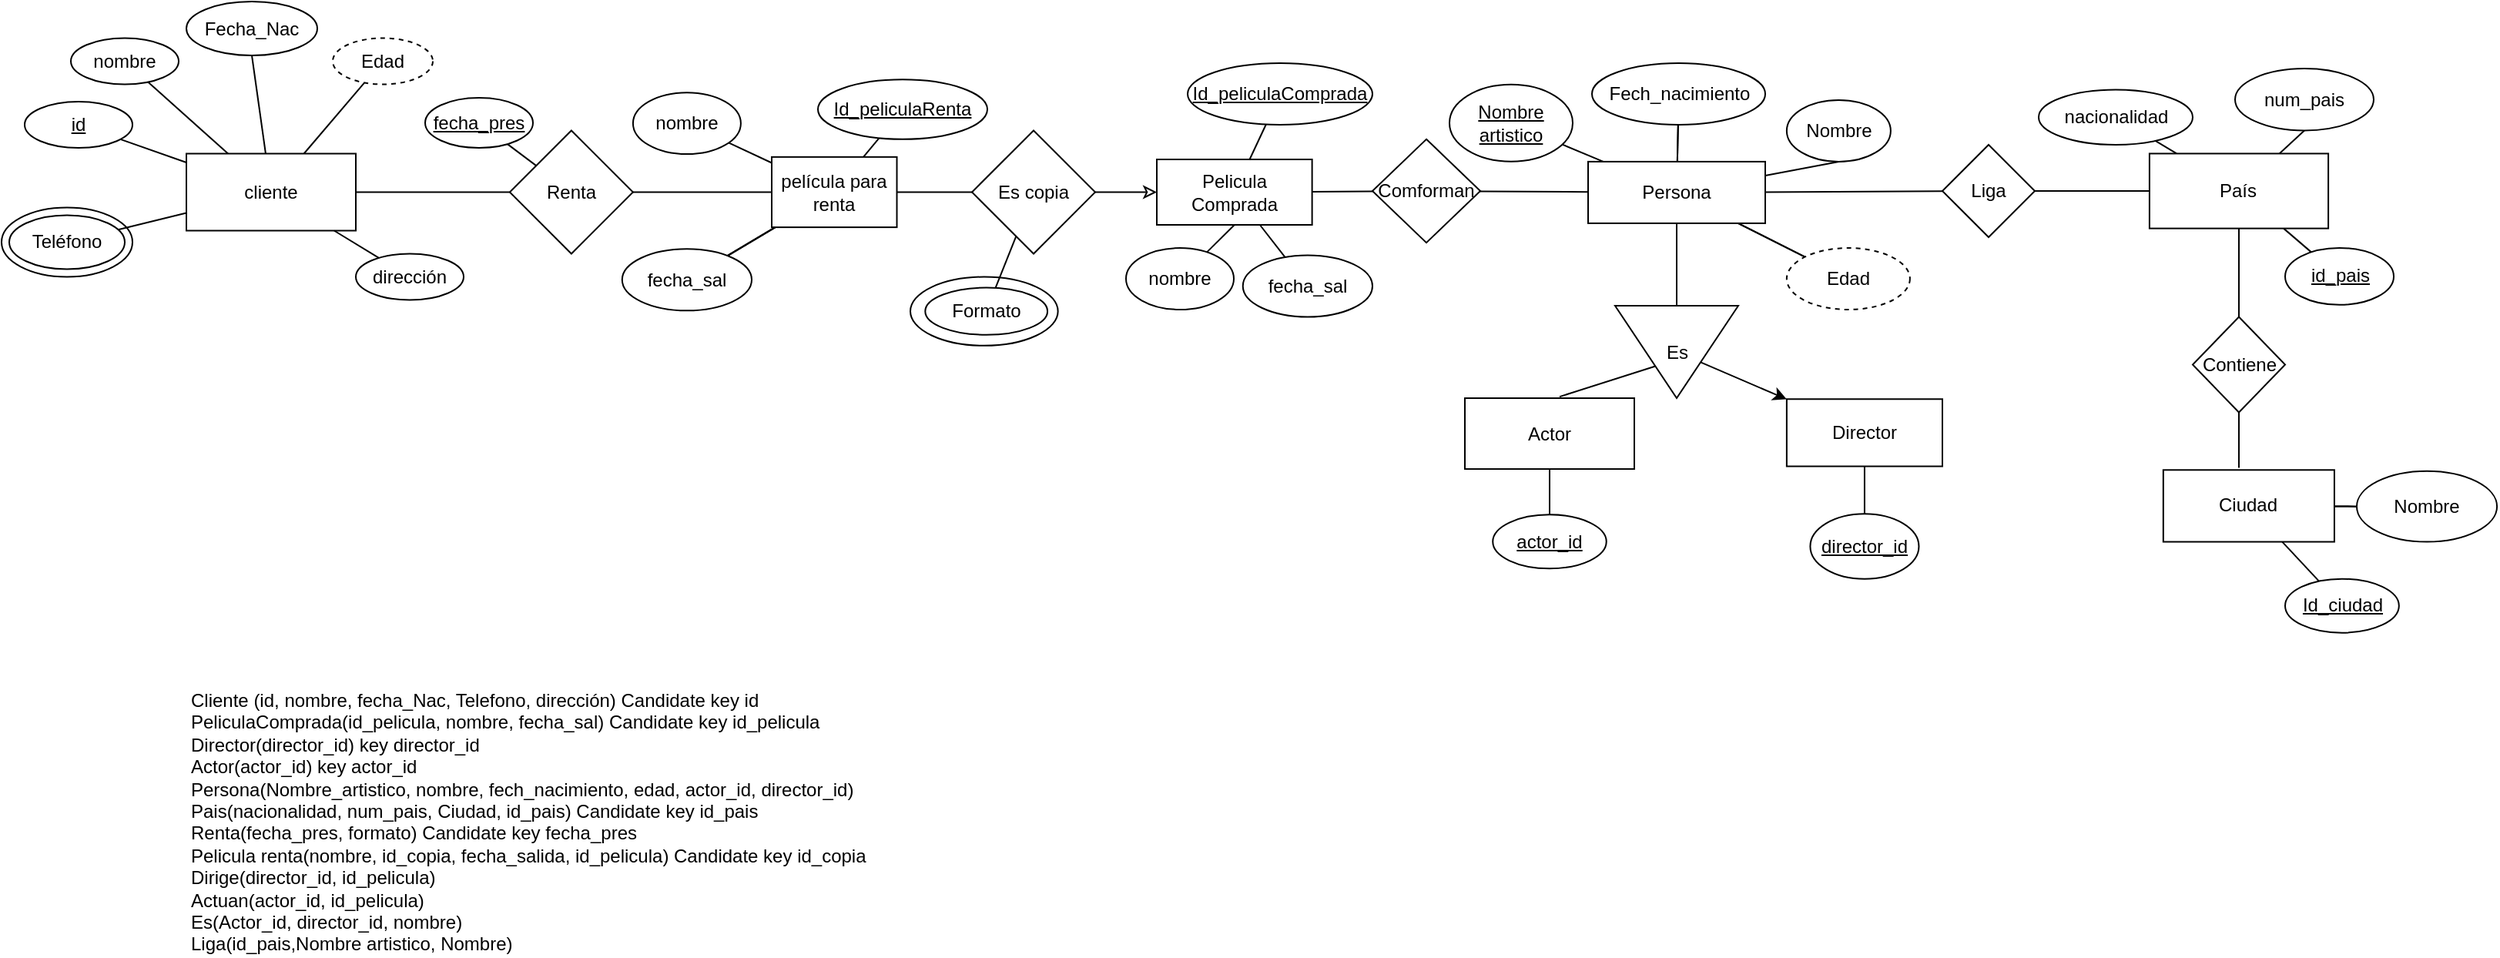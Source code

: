 <mxfile version="17.1.1" type="github">
  <diagram id="XbYHDId6QQW5LhkTKkXW" name="Page-1">
    <mxGraphModel dx="1248" dy="677" grid="1" gridSize="10" guides="1" tooltips="1" connect="1" arrows="1" fold="1" page="1" pageScale="1" pageWidth="1100" pageHeight="850" math="0" shadow="0">
      <root>
        <mxCell id="0" />
        <mxCell id="1" parent="0" />
        <mxCell id="e1TEVOApzdRCWQLMog-f-6" value="" style="ellipse;whiteSpace=wrap;html=1;rounded=0;" parent="1" vertex="1">
          <mxGeometry x="30" y="183.75" width="85" height="45" as="geometry" />
        </mxCell>
        <mxCell id="vQORHYDYE9qXVt88JkUZ-2" value="" style="rounded=0;orthogonalLoop=1;jettySize=auto;html=1;endArrow=none;endFill=0;" parent="1" source="qhwseymHXmRA8twH0Vjl-1" target="vQORHYDYE9qXVt88JkUZ-1" edge="1">
          <mxGeometry relative="1" as="geometry" />
        </mxCell>
        <mxCell id="e1TEVOApzdRCWQLMog-f-5" value="" style="edgeStyle=none;rounded=0;orthogonalLoop=1;jettySize=auto;html=1;endArrow=none;endFill=0;" parent="1" source="qhwseymHXmRA8twH0Vjl-1" target="e1TEVOApzdRCWQLMog-f-4" edge="1">
          <mxGeometry relative="1" as="geometry" />
        </mxCell>
        <mxCell id="e1TEVOApzdRCWQLMog-f-9" value="" style="edgeStyle=none;rounded=0;orthogonalLoop=1;jettySize=auto;html=1;endArrow=none;endFill=0;entryX=0.5;entryY=1;entryDx=0;entryDy=0;" parent="1" source="qhwseymHXmRA8twH0Vjl-1" target="e1TEVOApzdRCWQLMog-f-8" edge="1">
          <mxGeometry relative="1" as="geometry">
            <mxPoint x="194.407" y="80.292" as="targetPoint" />
          </mxGeometry>
        </mxCell>
        <mxCell id="e1TEVOApzdRCWQLMog-f-16" value="" style="edgeStyle=none;rounded=0;orthogonalLoop=1;jettySize=auto;html=1;endArrow=none;endFill=0;" parent="1" source="qhwseymHXmRA8twH0Vjl-1" target="e1TEVOApzdRCWQLMog-f-15" edge="1">
          <mxGeometry relative="1" as="geometry" />
        </mxCell>
        <mxCell id="e1TEVOApzdRCWQLMog-f-21" value="" style="edgeStyle=none;rounded=0;orthogonalLoop=1;jettySize=auto;html=1;endArrow=none;endFill=0;" parent="1" source="qhwseymHXmRA8twH0Vjl-1" target="e1TEVOApzdRCWQLMog-f-20" edge="1">
          <mxGeometry relative="1" as="geometry" />
        </mxCell>
        <mxCell id="qhwseymHXmRA8twH0Vjl-1" value="cliente" style="rounded=0;whiteSpace=wrap;html=1;" parent="1" vertex="1">
          <mxGeometry x="150" y="148.75" width="110" height="50" as="geometry" />
        </mxCell>
        <mxCell id="vQORHYDYE9qXVt88JkUZ-1" value="&lt;u&gt;id&lt;/u&gt;" style="ellipse;whiteSpace=wrap;html=1;rounded=0;" parent="1" vertex="1">
          <mxGeometry x="45" y="115" width="70" height="30" as="geometry" />
        </mxCell>
        <mxCell id="YXDesHnkqgXv9jODjz7c-2" value="" style="edgeStyle=none;rounded=0;orthogonalLoop=1;jettySize=auto;html=1;endArrow=none;endFill=0;" parent="1" source="YXDesHnkqgXv9jODjz7c-1" target="qhwseymHXmRA8twH0Vjl-1" edge="1">
          <mxGeometry relative="1" as="geometry" />
        </mxCell>
        <mxCell id="YXDesHnkqgXv9jODjz7c-1" value="nombre&lt;br&gt;" style="ellipse;whiteSpace=wrap;html=1;rounded=0;" parent="1" vertex="1">
          <mxGeometry x="75" y="73.75" width="70" height="30" as="geometry" />
        </mxCell>
        <mxCell id="e1TEVOApzdRCWQLMog-f-40" value="" style="edgeStyle=none;rounded=0;orthogonalLoop=1;jettySize=auto;html=1;endArrow=none;endFill=0;" parent="1" source="YXDesHnkqgXv9jODjz7c-3" target="qhwseymHXmRA8twH0Vjl-1" edge="1">
          <mxGeometry relative="1" as="geometry" />
        </mxCell>
        <mxCell id="YXDesHnkqgXv9jODjz7c-3" value="dirección" style="ellipse;whiteSpace=wrap;html=1;rounded=0;" parent="1" vertex="1">
          <mxGeometry x="260" y="213.75" width="70" height="30" as="geometry" />
        </mxCell>
        <mxCell id="e1TEVOApzdRCWQLMog-f-4" value="Teléfono" style="ellipse;whiteSpace=wrap;html=1;rounded=0;" parent="1" vertex="1">
          <mxGeometry x="35" y="188.75" width="75" height="35" as="geometry" />
        </mxCell>
        <mxCell id="e1TEVOApzdRCWQLMog-f-8" value="Fecha_Nac" style="ellipse;whiteSpace=wrap;html=1;rounded=0;" parent="1" vertex="1">
          <mxGeometry x="150" y="50" width="85" height="35" as="geometry" />
        </mxCell>
        <mxCell id="e1TEVOApzdRCWQLMog-f-15" value="Edad" style="ellipse;whiteSpace=wrap;html=1;rounded=0;dashed=1;" parent="1" vertex="1">
          <mxGeometry x="245" y="73.75" width="65" height="30" as="geometry" />
        </mxCell>
        <mxCell id="e1TEVOApzdRCWQLMog-f-24" value="" style="edgeStyle=none;rounded=0;orthogonalLoop=1;jettySize=auto;html=1;endArrow=none;endFill=0;" parent="1" source="e1TEVOApzdRCWQLMog-f-20" target="e1TEVOApzdRCWQLMog-f-23" edge="1">
          <mxGeometry relative="1" as="geometry" />
        </mxCell>
        <mxCell id="avucB0VCaXHulsLbvV53-36" value="" style="edgeStyle=none;rounded=0;orthogonalLoop=1;jettySize=auto;html=1;endArrow=none;endFill=0;" parent="1" source="e1TEVOApzdRCWQLMog-f-20" target="e1TEVOApzdRCWQLMog-f-132" edge="1">
          <mxGeometry relative="1" as="geometry" />
        </mxCell>
        <mxCell id="e1TEVOApzdRCWQLMog-f-20" value="Renta" style="rhombus;whiteSpace=wrap;html=1;rounded=0;" parent="1" vertex="1">
          <mxGeometry x="359.95" y="133.74" width="80" height="80" as="geometry" />
        </mxCell>
        <mxCell id="e1TEVOApzdRCWQLMog-f-23" value="&lt;u&gt;fecha_pres&lt;/u&gt;" style="ellipse;whiteSpace=wrap;html=1;rounded=0;" parent="1" vertex="1">
          <mxGeometry x="305" y="112.5" width="70" height="32.5" as="geometry" />
        </mxCell>
        <mxCell id="e1TEVOApzdRCWQLMog-f-62" value="" style="edgeStyle=none;rounded=0;orthogonalLoop=1;jettySize=auto;html=1;endArrow=none;endFill=0;exitX=0.559;exitY=-0.021;exitDx=0;exitDy=0;exitPerimeter=0;" parent="1" source="e1TEVOApzdRCWQLMog-f-33" edge="1">
          <mxGeometry relative="1" as="geometry">
            <mxPoint x="1060" y="314.14" as="sourcePoint" />
            <mxPoint x="1110" y="284.76" as="targetPoint" />
          </mxGeometry>
        </mxCell>
        <mxCell id="e1TEVOApzdRCWQLMog-f-33" value="Actor" style="whiteSpace=wrap;html=1;rounded=0;" parent="1" vertex="1">
          <mxGeometry x="980" y="307.51" width="110" height="46.01" as="geometry" />
        </mxCell>
        <mxCell id="avucB0VCaXHulsLbvV53-26" value="" style="edgeStyle=none;rounded=0;orthogonalLoop=1;jettySize=auto;html=1;endArrow=none;endFill=0;startArrow=classic;startFill=1;" parent="1" source="e1TEVOApzdRCWQLMog-f-45" target="e1TEVOApzdRCWQLMog-f-61" edge="1">
          <mxGeometry relative="1" as="geometry" />
        </mxCell>
        <mxCell id="e1TEVOApzdRCWQLMog-f-45" value="Director" style="whiteSpace=wrap;html=1;rounded=0;" parent="1" vertex="1">
          <mxGeometry x="1188.94" y="308.13" width="101.06" height="43.64" as="geometry" />
        </mxCell>
        <mxCell id="avucB0VCaXHulsLbvV53-25" value="" style="edgeStyle=none;rounded=0;orthogonalLoop=1;jettySize=auto;html=1;endArrow=none;endFill=0;startArrow=none;" parent="1" source="e1TEVOApzdRCWQLMog-f-66" target="e1TEVOApzdRCWQLMog-f-98" edge="1">
          <mxGeometry relative="1" as="geometry" />
        </mxCell>
        <mxCell id="e1TEVOApzdRCWQLMog-f-61" value="Es" style="triangle;whiteSpace=wrap;html=1;rounded=0;direction=south;horizontal=1;" parent="1" vertex="1">
          <mxGeometry x="1077.5" y="247.51" width="80" height="60" as="geometry" />
        </mxCell>
        <mxCell id="e1TEVOApzdRCWQLMog-f-97" value="" style="edgeStyle=none;rounded=0;orthogonalLoop=1;jettySize=auto;html=1;endArrow=none;endFill=0;entryX=0.5;entryY=1;entryDx=0;entryDy=0;" parent="1" source="e1TEVOApzdRCWQLMog-f-66" target="e1TEVOApzdRCWQLMog-f-96" edge="1">
          <mxGeometry relative="1" as="geometry">
            <mxPoint x="1202.234" y="159.532" as="targetPoint" />
          </mxGeometry>
        </mxCell>
        <mxCell id="e1TEVOApzdRCWQLMog-f-99" value="" style="edgeStyle=none;rounded=0;orthogonalLoop=1;jettySize=auto;html=1;endArrow=none;endFill=0;" parent="1" source="e1TEVOApzdRCWQLMog-f-66" target="e1TEVOApzdRCWQLMog-f-98" edge="1">
          <mxGeometry relative="1" as="geometry" />
        </mxCell>
        <mxCell id="e1TEVOApzdRCWQLMog-f-101" value="" style="edgeStyle=none;rounded=0;orthogonalLoop=1;jettySize=auto;html=1;endArrow=none;endFill=0;" parent="1" source="e1TEVOApzdRCWQLMog-f-66" target="e1TEVOApzdRCWQLMog-f-100" edge="1">
          <mxGeometry relative="1" as="geometry" />
        </mxCell>
        <mxCell id="e1TEVOApzdRCWQLMog-f-157" value="" style="edgeStyle=none;rounded=0;orthogonalLoop=1;jettySize=auto;html=1;startArrow=none;startFill=0;endArrow=none;endFill=0;" parent="1" source="e1TEVOApzdRCWQLMog-f-66" target="e1TEVOApzdRCWQLMog-f-100" edge="1">
          <mxGeometry relative="1" as="geometry" />
        </mxCell>
        <mxCell id="avucB0VCaXHulsLbvV53-32" value="" style="edgeStyle=none;rounded=0;orthogonalLoop=1;jettySize=auto;html=1;endArrow=none;endFill=0;" parent="1" source="e1TEVOApzdRCWQLMog-f-66" target="e1TEVOApzdRCWQLMog-f-71" edge="1">
          <mxGeometry relative="1" as="geometry" />
        </mxCell>
        <mxCell id="e1TEVOApzdRCWQLMog-f-68" style="edgeStyle=none;rounded=0;orthogonalLoop=1;jettySize=auto;html=1;exitX=0.5;exitY=1;exitDx=0;exitDy=0;endArrow=none;endFill=0;" parent="1" edge="1">
          <mxGeometry relative="1" as="geometry">
            <mxPoint x="684.19" y="350" as="sourcePoint" />
            <mxPoint x="684.19" y="350" as="targetPoint" />
          </mxGeometry>
        </mxCell>
        <mxCell id="e1TEVOApzdRCWQLMog-f-71" value="Liga" style="rhombus;whiteSpace=wrap;html=1;rounded=0;" parent="1" vertex="1">
          <mxGeometry x="1290" y="143.01" width="60" height="60" as="geometry" />
        </mxCell>
        <mxCell id="e1TEVOApzdRCWQLMog-f-75" style="edgeStyle=none;rounded=0;orthogonalLoop=1;jettySize=auto;html=1;exitX=0.5;exitY=1;exitDx=0;exitDy=0;endArrow=none;endFill=0;" parent="1" edge="1">
          <mxGeometry relative="1" as="geometry">
            <mxPoint x="724.075" y="631.44" as="sourcePoint" />
            <mxPoint x="724.075" y="631.44" as="targetPoint" />
          </mxGeometry>
        </mxCell>
        <mxCell id="e1TEVOApzdRCWQLMog-f-76" style="edgeStyle=none;rounded=0;orthogonalLoop=1;jettySize=auto;html=1;exitX=0.5;exitY=1;exitDx=0;exitDy=0;endArrow=none;endFill=0;" parent="1" edge="1">
          <mxGeometry relative="1" as="geometry">
            <mxPoint x="724.075" y="631.44" as="sourcePoint" />
            <mxPoint x="724.075" y="631.44" as="targetPoint" />
          </mxGeometry>
        </mxCell>
        <mxCell id="e1TEVOApzdRCWQLMog-f-77" style="edgeStyle=none;rounded=0;orthogonalLoop=1;jettySize=auto;html=1;exitX=0.5;exitY=1;exitDx=0;exitDy=0;endArrow=none;endFill=0;" parent="1" edge="1">
          <mxGeometry relative="1" as="geometry">
            <mxPoint x="682.445" y="630.87" as="sourcePoint" />
            <mxPoint x="682.445" y="630.87" as="targetPoint" />
          </mxGeometry>
        </mxCell>
        <mxCell id="e1TEVOApzdRCWQLMog-f-120" value="" style="edgeStyle=none;rounded=0;orthogonalLoop=1;jettySize=auto;html=1;endArrow=none;endFill=0;" parent="1" source="e1TEVOApzdRCWQLMog-f-81" target="e1TEVOApzdRCWQLMog-f-82" edge="1">
          <mxGeometry relative="1" as="geometry" />
        </mxCell>
        <mxCell id="e1TEVOApzdRCWQLMog-f-124" value="" style="edgeStyle=none;rounded=0;orthogonalLoop=1;jettySize=auto;html=1;endArrow=none;endFill=0;" parent="1" source="e1TEVOApzdRCWQLMog-f-81" target="e1TEVOApzdRCWQLMog-f-71" edge="1">
          <mxGeometry relative="1" as="geometry" />
        </mxCell>
        <mxCell id="avucB0VCaXHulsLbvV53-6" value="" style="rounded=0;orthogonalLoop=1;jettySize=auto;html=1;endArrow=none;endFill=0;" parent="1" source="e1TEVOApzdRCWQLMog-f-81" target="avucB0VCaXHulsLbvV53-5" edge="1">
          <mxGeometry relative="1" as="geometry" />
        </mxCell>
        <mxCell id="e1TEVOApzdRCWQLMog-f-81" value="País" style="rounded=0;whiteSpace=wrap;html=1;" parent="1" vertex="1">
          <mxGeometry x="1424.45" y="148.72" width="116.1" height="48.59" as="geometry" />
        </mxCell>
        <mxCell id="e1TEVOApzdRCWQLMog-f-82" value="nacionalidad" style="ellipse;whiteSpace=wrap;html=1;rounded=0;" parent="1" vertex="1">
          <mxGeometry x="1352.5" y="107.24" width="100" height="35.77" as="geometry" />
        </mxCell>
        <mxCell id="avucB0VCaXHulsLbvV53-35" value="" style="edgeStyle=none;rounded=0;orthogonalLoop=1;jettySize=auto;html=1;endArrow=none;endFill=0;exitX=0.5;exitY=1;exitDx=0;exitDy=0;" parent="1" target="e1TEVOApzdRCWQLMog-f-81" edge="1" source="e1TEVOApzdRCWQLMog-f-83">
          <mxGeometry relative="1" as="geometry">
            <mxPoint x="1520.283" y="135.801" as="sourcePoint" />
          </mxGeometry>
        </mxCell>
        <mxCell id="e1TEVOApzdRCWQLMog-f-83" value="num_pais" style="ellipse;whiteSpace=wrap;html=1;rounded=0;" parent="1" vertex="1">
          <mxGeometry x="1480" y="93.51" width="90" height="40.23" as="geometry" />
        </mxCell>
        <mxCell id="e1TEVOApzdRCWQLMog-f-125" style="edgeStyle=none;rounded=0;orthogonalLoop=1;jettySize=auto;html=1;entryX=0.75;entryY=1;entryDx=0;entryDy=0;endArrow=none;endFill=0;" parent="1" source="e1TEVOApzdRCWQLMog-f-89" target="e1TEVOApzdRCWQLMog-f-81" edge="1">
          <mxGeometry relative="1" as="geometry">
            <mxPoint x="1544.195" y="208.51" as="sourcePoint" />
          </mxGeometry>
        </mxCell>
        <mxCell id="e1TEVOApzdRCWQLMog-f-89" value="&lt;u&gt;id_pais&lt;/u&gt;" style="ellipse;whiteSpace=wrap;html=1;rounded=0;" parent="1" vertex="1">
          <mxGeometry x="1512.5" y="210.0" width="70.53" height="36.91" as="geometry" />
        </mxCell>
        <mxCell id="e1TEVOApzdRCWQLMog-f-92" style="edgeStyle=none;rounded=0;orthogonalLoop=1;jettySize=auto;html=1;exitX=0.5;exitY=1;exitDx=0;exitDy=0;endArrow=none;endFill=0;" parent="1" edge="1">
          <mxGeometry relative="1" as="geometry">
            <mxPoint x="1267.94" y="311.96" as="sourcePoint" />
            <mxPoint x="1267.94" y="311.96" as="targetPoint" />
          </mxGeometry>
        </mxCell>
        <mxCell id="e1TEVOApzdRCWQLMog-f-96" value="Nombre" style="ellipse;whiteSpace=wrap;html=1;rounded=0;" parent="1" vertex="1">
          <mxGeometry x="1188.94" y="113.96" width="67.5" height="40" as="geometry" />
        </mxCell>
        <mxCell id="e1TEVOApzdRCWQLMog-f-98" value="Fech_nacimiento" style="ellipse;whiteSpace=wrap;html=1;rounded=0;" parent="1" vertex="1">
          <mxGeometry x="1062.5" y="90.0" width="112.5" height="40" as="geometry" />
        </mxCell>
        <mxCell id="e1TEVOApzdRCWQLMog-f-100" value="Edad" style="ellipse;whiteSpace=wrap;html=1;rounded=0;dashed=1;" parent="1" vertex="1">
          <mxGeometry x="1188.94" y="210.0" width="80" height="40" as="geometry" />
        </mxCell>
        <mxCell id="e1TEVOApzdRCWQLMog-f-103" style="edgeStyle=none;rounded=0;orthogonalLoop=1;jettySize=auto;html=1;exitX=0;exitY=0.5;exitDx=0;exitDy=0;endArrow=none;endFill=0;" parent="1" source="e1TEVOApzdRCWQLMog-f-66" target="e1TEVOApzdRCWQLMog-f-66" edge="1">
          <mxGeometry relative="1" as="geometry" />
        </mxCell>
        <mxCell id="e1TEVOApzdRCWQLMog-f-104" style="edgeStyle=none;rounded=0;orthogonalLoop=1;jettySize=auto;html=1;exitX=0.75;exitY=0;exitDx=0;exitDy=0;endArrow=none;endFill=0;" parent="1" source="e1TEVOApzdRCWQLMog-f-66" target="e1TEVOApzdRCWQLMog-f-66" edge="1">
          <mxGeometry relative="1" as="geometry" />
        </mxCell>
        <mxCell id="e1TEVOApzdRCWQLMog-f-106" value="" style="edgeStyle=none;rounded=0;orthogonalLoop=1;jettySize=auto;html=1;endArrow=none;endFill=0;" parent="1" source="e1TEVOApzdRCWQLMog-f-105" target="e1TEVOApzdRCWQLMog-f-66" edge="1">
          <mxGeometry relative="1" as="geometry" />
        </mxCell>
        <mxCell id="e1TEVOApzdRCWQLMog-f-105" value="&lt;u&gt;Nombre artistico&lt;/u&gt;" style="ellipse;whiteSpace=wrap;html=1;rounded=0;align=center;" parent="1" vertex="1">
          <mxGeometry x="970" y="103.84" width="80" height="50" as="geometry" />
        </mxCell>
        <mxCell id="e1TEVOApzdRCWQLMog-f-139" value="" style="edgeStyle=none;rounded=0;orthogonalLoop=1;jettySize=auto;html=1;endArrow=none;endFill=0;" parent="1" source="e1TEVOApzdRCWQLMog-f-132" target="e1TEVOApzdRCWQLMog-f-138" edge="1">
          <mxGeometry relative="1" as="geometry" />
        </mxCell>
        <mxCell id="e1TEVOApzdRCWQLMog-f-140" value="" style="edgeStyle=none;rounded=0;orthogonalLoop=1;jettySize=auto;html=1;endArrow=none;endFill=0;" parent="1" source="e1TEVOApzdRCWQLMog-f-132" target="e1TEVOApzdRCWQLMog-f-138" edge="1">
          <mxGeometry relative="1" as="geometry" />
        </mxCell>
        <mxCell id="e1TEVOApzdRCWQLMog-f-143" value="" style="edgeStyle=none;rounded=0;orthogonalLoop=1;jettySize=auto;html=1;endArrow=none;endFill=0;" parent="1" source="e1TEVOApzdRCWQLMog-f-132" target="e1TEVOApzdRCWQLMog-f-142" edge="1">
          <mxGeometry relative="1" as="geometry" />
        </mxCell>
        <mxCell id="KeWiGIRZNDUcGX5Lr0Es-74" value="" style="edgeStyle=none;rounded=0;orthogonalLoop=1;jettySize=auto;html=1;endArrow=none;endFill=0;" parent="1" source="e1TEVOApzdRCWQLMog-f-132" target="KeWiGIRZNDUcGX5Lr0Es-73" edge="1">
          <mxGeometry relative="1" as="geometry" />
        </mxCell>
        <mxCell id="IDhsBv1kv3w5sqmUTl4b-9" value="" style="edgeStyle=none;rounded=0;orthogonalLoop=1;jettySize=auto;html=1;endArrow=none;endFill=0;" edge="1" parent="1" source="e1TEVOApzdRCWQLMog-f-132" target="IDhsBv1kv3w5sqmUTl4b-8">
          <mxGeometry relative="1" as="geometry" />
        </mxCell>
        <mxCell id="e1TEVOApzdRCWQLMog-f-132" value="película para renta" style="whiteSpace=wrap;html=1;rounded=0;" parent="1" vertex="1">
          <mxGeometry x="530" y="150.93" width="81.25" height="45.63" as="geometry" />
        </mxCell>
        <mxCell id="e1TEVOApzdRCWQLMog-f-141" value="" style="edgeStyle=none;rounded=0;orthogonalLoop=1;jettySize=auto;html=1;endArrow=none;endFill=0;" parent="1" source="e1TEVOApzdRCWQLMog-f-138" target="e1TEVOApzdRCWQLMog-f-132" edge="1">
          <mxGeometry relative="1" as="geometry" />
        </mxCell>
        <mxCell id="e1TEVOApzdRCWQLMog-f-138" value="fecha_sal" style="ellipse;whiteSpace=wrap;html=1;rounded=0;" parent="1" vertex="1">
          <mxGeometry x="432.89" y="210.65" width="84.13" height="40" as="geometry" />
        </mxCell>
        <mxCell id="e1TEVOApzdRCWQLMog-f-142" value="nombre" style="ellipse;whiteSpace=wrap;html=1;rounded=0;" parent="1" vertex="1">
          <mxGeometry x="439.95" y="109.07" width="70" height="39.99" as="geometry" />
        </mxCell>
        <mxCell id="avucB0VCaXHulsLbvV53-39" value="" style="edgeStyle=none;rounded=0;orthogonalLoop=1;jettySize=auto;html=1;endArrow=none;endFill=0;" parent="1" source="KeWiGIRZNDUcGX5Lr0Es-64" target="e1TEVOApzdRCWQLMog-f-33" edge="1">
          <mxGeometry relative="1" as="geometry" />
        </mxCell>
        <mxCell id="KeWiGIRZNDUcGX5Lr0Es-64" value="&lt;u&gt;actor_id&lt;/u&gt;" style="ellipse;whiteSpace=wrap;html=1;rounded=0;" parent="1" vertex="1">
          <mxGeometry x="998.12" y="383.15" width="73.75" height="35" as="geometry" />
        </mxCell>
        <mxCell id="avucB0VCaXHulsLbvV53-27" value="" style="edgeStyle=none;rounded=0;orthogonalLoop=1;jettySize=auto;html=1;endArrow=none;endFill=0;" parent="1" source="KeWiGIRZNDUcGX5Lr0Es-66" target="e1TEVOApzdRCWQLMog-f-45" edge="1">
          <mxGeometry relative="1" as="geometry" />
        </mxCell>
        <mxCell id="KeWiGIRZNDUcGX5Lr0Es-66" value="&lt;u&gt;director_id&lt;/u&gt;" style="ellipse;whiteSpace=wrap;html=1;rounded=0;" parent="1" vertex="1">
          <mxGeometry x="1204.21" y="382.59" width="70.53" height="42.25" as="geometry" />
        </mxCell>
        <mxCell id="KeWiGIRZNDUcGX5Lr0Es-73" value="&lt;u&gt;Id_peliculaRenta&lt;/u&gt;" style="ellipse;whiteSpace=wrap;html=1;rounded=0;" parent="1" vertex="1">
          <mxGeometry x="560" y="100.67" width="110" height="38.75" as="geometry" />
        </mxCell>
        <mxCell id="KeWiGIRZNDUcGX5Lr0Es-76" style="edgeStyle=none;rounded=0;orthogonalLoop=1;jettySize=auto;html=1;exitX=0.5;exitY=0;exitDx=0;exitDy=0;endArrow=none;endFill=0;" parent="1" source="YXDesHnkqgXv9jODjz7c-3" target="YXDesHnkqgXv9jODjz7c-3" edge="1">
          <mxGeometry relative="1" as="geometry" />
        </mxCell>
        <mxCell id="KeWiGIRZNDUcGX5Lr0Es-199" value="Cliente (id, nombre, fecha_Nac, Telefono, dirección) Candidate key id&lt;br&gt;PeliculaComprada(id_pelicula, nombre, fecha_sal) Candidate key id_pelicula&lt;br&gt;Director(director_id) key director_id&lt;br&gt;Actor(actor_id) key actor_id&lt;br&gt;Persona(Nombre_artistico, nombre, fech_nacimiento, edad, actor_id, director_id)&amp;nbsp;&lt;br&gt;Pais(nacionalidad, num_pais, Ciudad, id_pais) Candidate key id_pais&lt;br&gt;Renta(fecha_pres, formato) Candidate key fecha_pres&lt;br&gt;Pelicula renta(nombre, id_copia, fecha_salida, id_pelicula) Candidate key id_copia&lt;br&gt;Dirige(director_id, id_pelicula)&lt;br&gt;Actuan(actor_id, id_pelicula)&lt;br&gt;Es(Actor_id, director_id, nombre)&lt;br&gt;Liga(id_pais,Nombre artistico, Nombre)" style="text;whiteSpace=wrap;html=1;" parent="1" vertex="1">
          <mxGeometry x="151.25" y="490" width="460" height="180" as="geometry" />
        </mxCell>
        <mxCell id="avucB0VCaXHulsLbvV53-10" value="" style="edgeStyle=none;rounded=0;orthogonalLoop=1;jettySize=auto;html=1;endArrow=none;endFill=0;" parent="1" source="avucB0VCaXHulsLbvV53-5" edge="1">
          <mxGeometry relative="1" as="geometry">
            <mxPoint x="1482.5" y="352.77" as="targetPoint" />
          </mxGeometry>
        </mxCell>
        <mxCell id="avucB0VCaXHulsLbvV53-5" value="Contiene" style="rhombus;whiteSpace=wrap;html=1;rounded=0;" parent="1" vertex="1">
          <mxGeometry x="1452.5" y="254.72" width="60" height="62.04" as="geometry" />
        </mxCell>
        <mxCell id="IDhsBv1kv3w5sqmUTl4b-25" value="" style="edgeStyle=none;rounded=0;orthogonalLoop=1;jettySize=auto;html=1;startArrow=none;startFill=0;endArrow=none;endFill=0;" edge="1" parent="1" source="avucB0VCaXHulsLbvV53-9" target="IDhsBv1kv3w5sqmUTl4b-24">
          <mxGeometry relative="1" as="geometry" />
        </mxCell>
        <mxCell id="IDhsBv1kv3w5sqmUTl4b-26" value="" style="edgeStyle=none;rounded=0;orthogonalLoop=1;jettySize=auto;html=1;startArrow=none;startFill=0;endArrow=none;endFill=0;" edge="1" parent="1" source="avucB0VCaXHulsLbvV53-9" target="IDhsBv1kv3w5sqmUTl4b-24">
          <mxGeometry relative="1" as="geometry" />
        </mxCell>
        <mxCell id="IDhsBv1kv3w5sqmUTl4b-28" value="" style="edgeStyle=none;rounded=0;orthogonalLoop=1;jettySize=auto;html=1;startArrow=none;startFill=0;endArrow=none;endFill=0;" edge="1" parent="1" source="avucB0VCaXHulsLbvV53-9" target="IDhsBv1kv3w5sqmUTl4b-27">
          <mxGeometry relative="1" as="geometry" />
        </mxCell>
        <mxCell id="avucB0VCaXHulsLbvV53-9" value="Ciudad" style="whiteSpace=wrap;html=1;rounded=0;" parent="1" vertex="1">
          <mxGeometry x="1433.41" y="354.14" width="111.06" height="46.64" as="geometry" />
        </mxCell>
        <mxCell id="avucB0VCaXHulsLbvV53-21" value="" style="edgeStyle=none;rounded=0;orthogonalLoop=1;jettySize=auto;html=1;endArrow=none;endFill=0;" parent="1" source="avucB0VCaXHulsLbvV53-19" target="e1TEVOApzdRCWQLMog-f-66" edge="1">
          <mxGeometry relative="1" as="geometry">
            <mxPoint x="988.343" y="175.897" as="sourcePoint" />
          </mxGeometry>
        </mxCell>
        <mxCell id="avucB0VCaXHulsLbvV53-19" value="Comforman" style="rhombus;whiteSpace=wrap;html=1;rounded=0;" parent="1" vertex="1">
          <mxGeometry x="920" y="139.42" width="70.01" height="67.19" as="geometry" />
        </mxCell>
        <mxCell id="e1TEVOApzdRCWQLMog-f-66" value="Persona" style="whiteSpace=wrap;html=1;rounded=0;" parent="1" vertex="1">
          <mxGeometry x="1060" y="153.96" width="115" height="40" as="geometry" />
        </mxCell>
        <mxCell id="avucB0VCaXHulsLbvV53-33" value="" style="edgeStyle=none;rounded=0;orthogonalLoop=1;jettySize=auto;html=1;endArrow=none;endFill=0;" parent="1" source="e1TEVOApzdRCWQLMog-f-61" target="e1TEVOApzdRCWQLMog-f-66" edge="1">
          <mxGeometry relative="1" as="geometry">
            <mxPoint x="1121.199" y="248.13" as="sourcePoint" />
            <mxPoint x="1120.331" y="144.38" as="targetPoint" />
          </mxGeometry>
        </mxCell>
        <mxCell id="avucB0VCaXHulsLbvV53-38" style="edgeStyle=none;rounded=0;orthogonalLoop=1;jettySize=auto;html=1;exitX=0.5;exitY=1;exitDx=0;exitDy=0;endArrow=none;endFill=0;" parent="1" source="KeWiGIRZNDUcGX5Lr0Es-64" target="KeWiGIRZNDUcGX5Lr0Es-64" edge="1">
          <mxGeometry relative="1" as="geometry" />
        </mxCell>
        <mxCell id="avucB0VCaXHulsLbvV53-44" value="" style="ellipse;whiteSpace=wrap;html=1;" parent="1" vertex="1">
          <mxGeometry x="620" y="228.75" width="95.82" height="44.65" as="geometry" />
        </mxCell>
        <mxCell id="IDhsBv1kv3w5sqmUTl4b-14" value="" style="edgeStyle=none;rounded=0;orthogonalLoop=1;jettySize=auto;html=1;startArrow=none;startFill=0;endArrow=none;endFill=0;" edge="1" parent="1" source="avucB0VCaXHulsLbvV53-40" target="IDhsBv1kv3w5sqmUTl4b-8">
          <mxGeometry relative="1" as="geometry" />
        </mxCell>
        <mxCell id="avucB0VCaXHulsLbvV53-40" value="Formato" style="ellipse;whiteSpace=wrap;html=1;rounded=0;" parent="1" vertex="1">
          <mxGeometry x="629.65" y="235.76" width="79.38" height="30.63" as="geometry" />
        </mxCell>
        <mxCell id="IDhsBv1kv3w5sqmUTl4b-11" value="" style="edgeStyle=none;rounded=0;orthogonalLoop=1;jettySize=auto;html=1;startArrow=none;startFill=0;endArrow=none;endFill=0;" edge="1" parent="1" source="IDhsBv1kv3w5sqmUTl4b-1" target="avucB0VCaXHulsLbvV53-19">
          <mxGeometry relative="1" as="geometry" />
        </mxCell>
        <mxCell id="IDhsBv1kv3w5sqmUTl4b-17" value="" style="edgeStyle=none;rounded=0;orthogonalLoop=1;jettySize=auto;html=1;startArrow=none;startFill=0;endArrow=none;endFill=0;" edge="1" parent="1" source="IDhsBv1kv3w5sqmUTl4b-1" target="IDhsBv1kv3w5sqmUTl4b-15">
          <mxGeometry relative="1" as="geometry" />
        </mxCell>
        <mxCell id="IDhsBv1kv3w5sqmUTl4b-1" value="Pelicula Comprada" style="whiteSpace=wrap;html=1;rounded=0;" vertex="1" parent="1">
          <mxGeometry x="780" y="152.51" width="100.81" height="42.49" as="geometry" />
        </mxCell>
        <mxCell id="IDhsBv1kv3w5sqmUTl4b-10" value="" style="edgeStyle=none;rounded=0;orthogonalLoop=1;jettySize=auto;html=1;endArrow=classic;endFill=0;" edge="1" parent="1" source="IDhsBv1kv3w5sqmUTl4b-8" target="IDhsBv1kv3w5sqmUTl4b-1">
          <mxGeometry relative="1" as="geometry" />
        </mxCell>
        <mxCell id="IDhsBv1kv3w5sqmUTl4b-8" value="Es copia" style="rhombus;whiteSpace=wrap;html=1;rounded=0;" vertex="1" parent="1">
          <mxGeometry x="660.005" y="133.745" width="80" height="80" as="geometry" />
        </mxCell>
        <mxCell id="IDhsBv1kv3w5sqmUTl4b-13" value="" style="edgeStyle=none;rounded=0;orthogonalLoop=1;jettySize=auto;html=1;startArrow=none;startFill=0;endArrow=none;endFill=0;" edge="1" parent="1" source="IDhsBv1kv3w5sqmUTl4b-12" target="IDhsBv1kv3w5sqmUTl4b-1">
          <mxGeometry relative="1" as="geometry" />
        </mxCell>
        <mxCell id="IDhsBv1kv3w5sqmUTl4b-12" value="&lt;u&gt;Id_peliculaComprada&lt;br&gt;&lt;/u&gt;" style="ellipse;whiteSpace=wrap;html=1;rounded=0;" vertex="1" parent="1">
          <mxGeometry x="800" y="90" width="120" height="40" as="geometry" />
        </mxCell>
        <mxCell id="IDhsBv1kv3w5sqmUTl4b-15" value="fecha_sal" style="ellipse;whiteSpace=wrap;html=1;rounded=0;" vertex="1" parent="1">
          <mxGeometry x="835.87" y="214.72" width="84.13" height="40" as="geometry" />
        </mxCell>
        <mxCell id="IDhsBv1kv3w5sqmUTl4b-21" value="" style="edgeStyle=none;rounded=0;orthogonalLoop=1;jettySize=auto;html=1;startArrow=none;startFill=0;endArrow=none;endFill=0;entryX=0.5;entryY=1;entryDx=0;entryDy=0;" edge="1" parent="1" source="IDhsBv1kv3w5sqmUTl4b-18" target="IDhsBv1kv3w5sqmUTl4b-1">
          <mxGeometry relative="1" as="geometry" />
        </mxCell>
        <mxCell id="IDhsBv1kv3w5sqmUTl4b-18" value="nombre" style="ellipse;whiteSpace=wrap;html=1;rounded=0;" vertex="1" parent="1">
          <mxGeometry x="760" y="210.0" width="70" height="39.99" as="geometry" />
        </mxCell>
        <mxCell id="IDhsBv1kv3w5sqmUTl4b-24" value="Nombre" style="ellipse;whiteSpace=wrap;html=1;rounded=0;" vertex="1" parent="1">
          <mxGeometry x="1559" y="354.88" width="91.06" height="45.9" as="geometry" />
        </mxCell>
        <mxCell id="IDhsBv1kv3w5sqmUTl4b-27" value="&lt;u&gt;Id_ciudad&lt;/u&gt;" style="ellipse;whiteSpace=wrap;html=1;rounded=0;" vertex="1" parent="1">
          <mxGeometry x="1512.5" y="424.84" width="73.92" height="35" as="geometry" />
        </mxCell>
      </root>
    </mxGraphModel>
  </diagram>
</mxfile>
